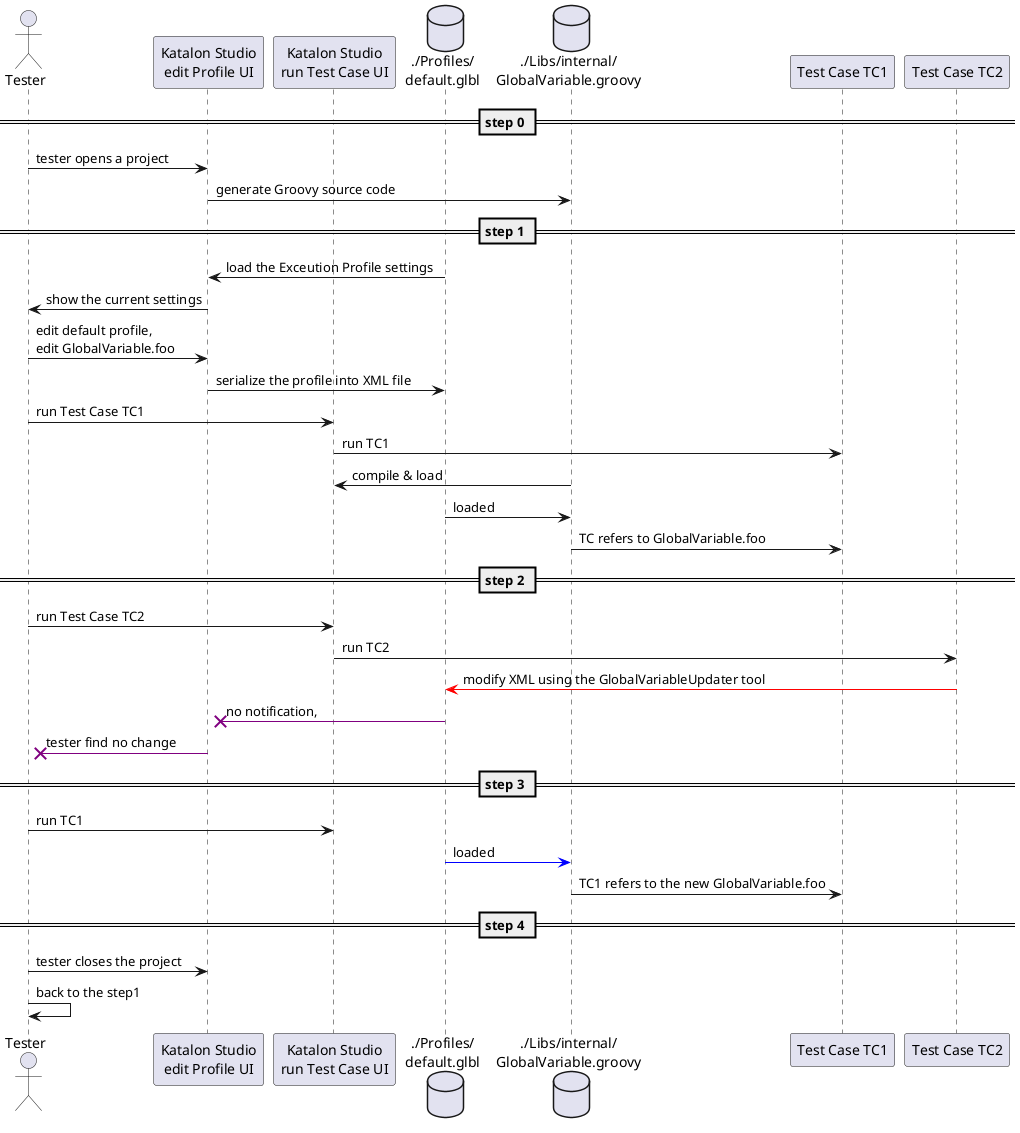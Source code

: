 @startuml sequence
actor       Tester        as tester
participant "Katalon Studio\nedit Profile UI" as kspf
participant "Katalon Studio\nrun Test Case UI" as kstc
database    "./Profiles/\ndefault.glbl" as glbl
database    "./Libs/internal/\nGlobalVariable.groovy" as gvgr
participant "Test Case TC1" as tc1
participant "Test Case TC2" as tc2

== step 0 ==
tester -> kspf : tester opens a project
kspf   -> gvgr : generate Groovy source code

== step 1 ==
glbl   -> kspf : load the Exceution Profile settings
kspf   -> tester : show the current settings
tester -> kspf : edit default profile,\nedit GlobalVariable.foo
kspf   -> glbl : serialize the profile into XML file
tester -> kstc : run Test Case TC1
kstc   -> tc1  : run TC1
gvgr   -> kstc : compile & load
glbl   -> gvgr : loaded
gvgr   -> tc1  : TC refers to GlobalVariable.foo

== step 2 ==
tester -> kstc : run Test Case TC2
kstc   -> tc2  : run TC2
tc2    -[#red]> glbl : modify XML using the GlobalVariableUpdater tool
glbl   -[#purple]>x kspf : no notification,
kspf   -[#purple]>x tester : tester find no change

== step 3 ==
tester -> kstc : run TC1
glbl   -[#blue]> gvgr  : loaded
gvgr   -> tc1  : TC1 refers to the new GlobalVariable.foo

== step 4 ==
tester -> kspf  : tester closes the project
tester -> tester : back to the step1
@enduml

